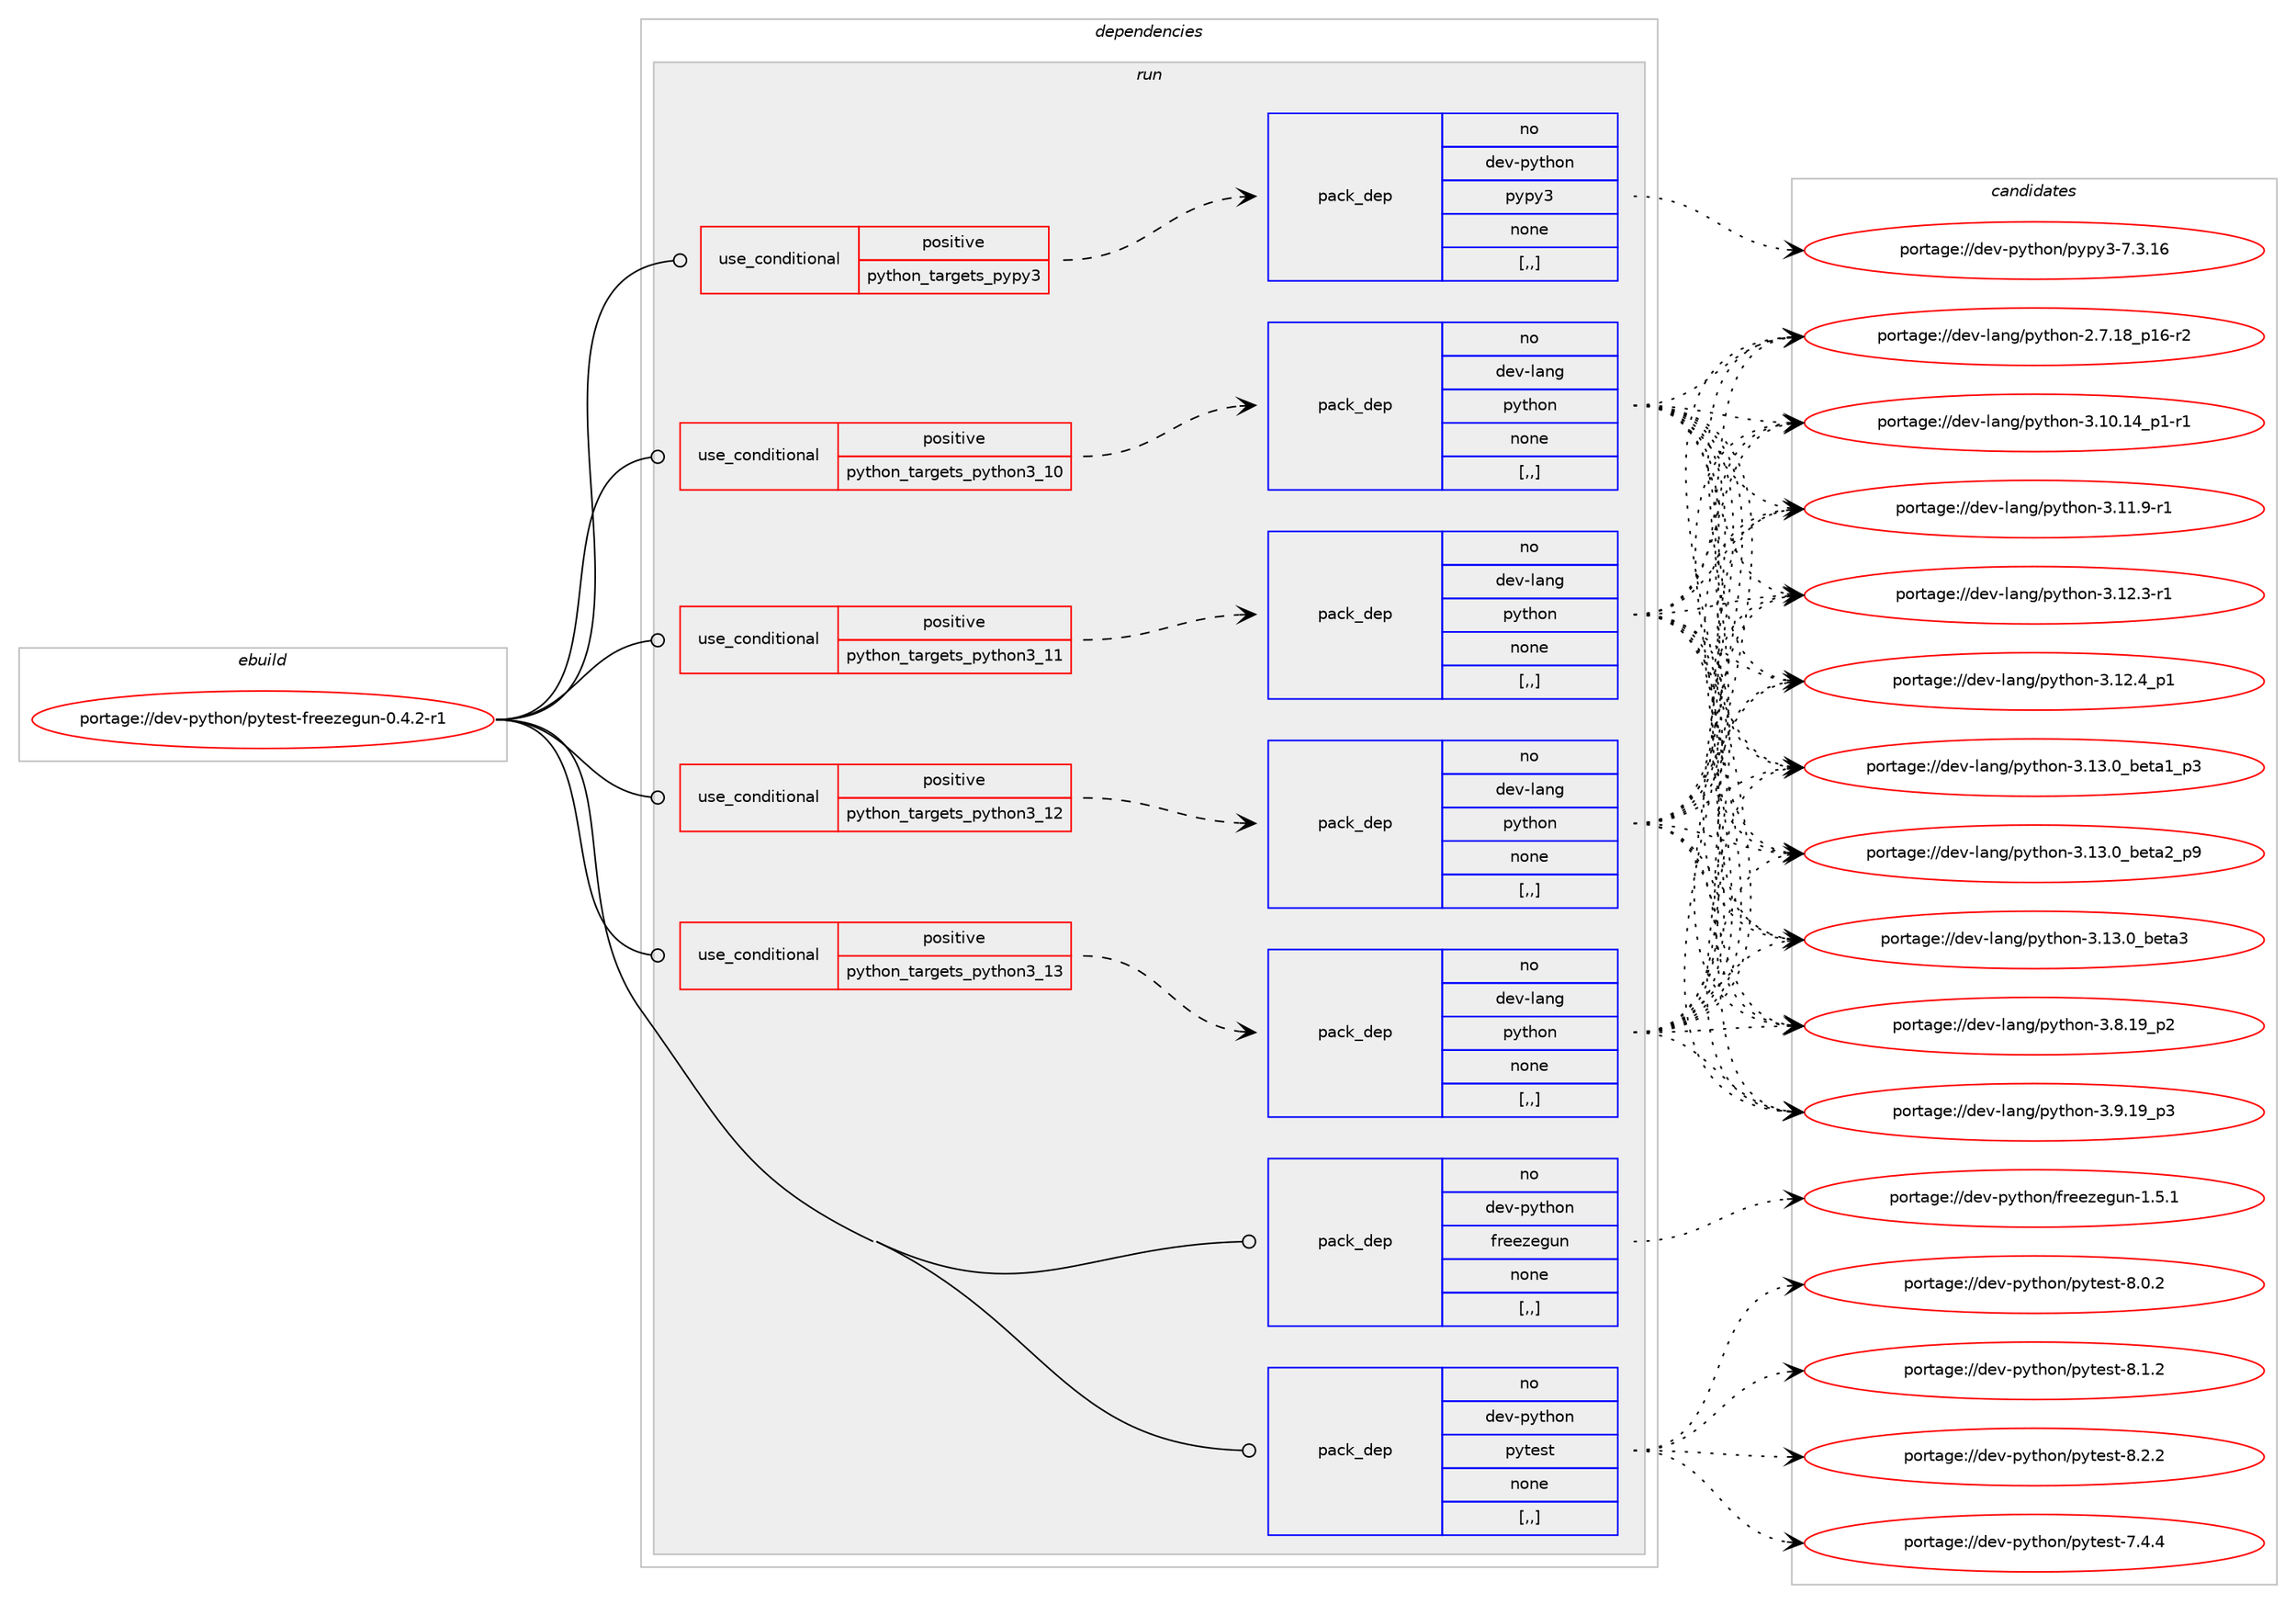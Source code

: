 digraph prolog {

# *************
# Graph options
# *************

newrank=true;
concentrate=true;
compound=true;
graph [rankdir=LR,fontname=Helvetica,fontsize=10,ranksep=1.5];#, ranksep=2.5, nodesep=0.2];
edge  [arrowhead=vee];
node  [fontname=Helvetica,fontsize=10];

# **********
# The ebuild
# **********

subgraph cluster_leftcol {
color=gray;
rank=same;
label=<<i>ebuild</i>>;
id [label="portage://dev-python/pytest-freezegun-0.4.2-r1", color=red, width=4, href="../dev-python/pytest-freezegun-0.4.2-r1.svg"];
}

# ****************
# The dependencies
# ****************

subgraph cluster_midcol {
color=gray;
label=<<i>dependencies</i>>;
subgraph cluster_compile {
fillcolor="#eeeeee";
style=filled;
label=<<i>compile</i>>;
}
subgraph cluster_compileandrun {
fillcolor="#eeeeee";
style=filled;
label=<<i>compile and run</i>>;
}
subgraph cluster_run {
fillcolor="#eeeeee";
style=filled;
label=<<i>run</i>>;
subgraph cond36721 {
dependency155148 [label=<<TABLE BORDER="0" CELLBORDER="1" CELLSPACING="0" CELLPADDING="4"><TR><TD ROWSPAN="3" CELLPADDING="10">use_conditional</TD></TR><TR><TD>positive</TD></TR><TR><TD>python_targets_pypy3</TD></TR></TABLE>>, shape=none, color=red];
subgraph pack117192 {
dependency155149 [label=<<TABLE BORDER="0" CELLBORDER="1" CELLSPACING="0" CELLPADDING="4" WIDTH="220"><TR><TD ROWSPAN="6" CELLPADDING="30">pack_dep</TD></TR><TR><TD WIDTH="110">no</TD></TR><TR><TD>dev-python</TD></TR><TR><TD>pypy3</TD></TR><TR><TD>none</TD></TR><TR><TD>[,,]</TD></TR></TABLE>>, shape=none, color=blue];
}
dependency155148:e -> dependency155149:w [weight=20,style="dashed",arrowhead="vee"];
}
id:e -> dependency155148:w [weight=20,style="solid",arrowhead="odot"];
subgraph cond36722 {
dependency155150 [label=<<TABLE BORDER="0" CELLBORDER="1" CELLSPACING="0" CELLPADDING="4"><TR><TD ROWSPAN="3" CELLPADDING="10">use_conditional</TD></TR><TR><TD>positive</TD></TR><TR><TD>python_targets_python3_10</TD></TR></TABLE>>, shape=none, color=red];
subgraph pack117193 {
dependency155151 [label=<<TABLE BORDER="0" CELLBORDER="1" CELLSPACING="0" CELLPADDING="4" WIDTH="220"><TR><TD ROWSPAN="6" CELLPADDING="30">pack_dep</TD></TR><TR><TD WIDTH="110">no</TD></TR><TR><TD>dev-lang</TD></TR><TR><TD>python</TD></TR><TR><TD>none</TD></TR><TR><TD>[,,]</TD></TR></TABLE>>, shape=none, color=blue];
}
dependency155150:e -> dependency155151:w [weight=20,style="dashed",arrowhead="vee"];
}
id:e -> dependency155150:w [weight=20,style="solid",arrowhead="odot"];
subgraph cond36723 {
dependency155152 [label=<<TABLE BORDER="0" CELLBORDER="1" CELLSPACING="0" CELLPADDING="4"><TR><TD ROWSPAN="3" CELLPADDING="10">use_conditional</TD></TR><TR><TD>positive</TD></TR><TR><TD>python_targets_python3_11</TD></TR></TABLE>>, shape=none, color=red];
subgraph pack117194 {
dependency155153 [label=<<TABLE BORDER="0" CELLBORDER="1" CELLSPACING="0" CELLPADDING="4" WIDTH="220"><TR><TD ROWSPAN="6" CELLPADDING="30">pack_dep</TD></TR><TR><TD WIDTH="110">no</TD></TR><TR><TD>dev-lang</TD></TR><TR><TD>python</TD></TR><TR><TD>none</TD></TR><TR><TD>[,,]</TD></TR></TABLE>>, shape=none, color=blue];
}
dependency155152:e -> dependency155153:w [weight=20,style="dashed",arrowhead="vee"];
}
id:e -> dependency155152:w [weight=20,style="solid",arrowhead="odot"];
subgraph cond36724 {
dependency155154 [label=<<TABLE BORDER="0" CELLBORDER="1" CELLSPACING="0" CELLPADDING="4"><TR><TD ROWSPAN="3" CELLPADDING="10">use_conditional</TD></TR><TR><TD>positive</TD></TR><TR><TD>python_targets_python3_12</TD></TR></TABLE>>, shape=none, color=red];
subgraph pack117195 {
dependency155155 [label=<<TABLE BORDER="0" CELLBORDER="1" CELLSPACING="0" CELLPADDING="4" WIDTH="220"><TR><TD ROWSPAN="6" CELLPADDING="30">pack_dep</TD></TR><TR><TD WIDTH="110">no</TD></TR><TR><TD>dev-lang</TD></TR><TR><TD>python</TD></TR><TR><TD>none</TD></TR><TR><TD>[,,]</TD></TR></TABLE>>, shape=none, color=blue];
}
dependency155154:e -> dependency155155:w [weight=20,style="dashed",arrowhead="vee"];
}
id:e -> dependency155154:w [weight=20,style="solid",arrowhead="odot"];
subgraph cond36725 {
dependency155156 [label=<<TABLE BORDER="0" CELLBORDER="1" CELLSPACING="0" CELLPADDING="4"><TR><TD ROWSPAN="3" CELLPADDING="10">use_conditional</TD></TR><TR><TD>positive</TD></TR><TR><TD>python_targets_python3_13</TD></TR></TABLE>>, shape=none, color=red];
subgraph pack117196 {
dependency155157 [label=<<TABLE BORDER="0" CELLBORDER="1" CELLSPACING="0" CELLPADDING="4" WIDTH="220"><TR><TD ROWSPAN="6" CELLPADDING="30">pack_dep</TD></TR><TR><TD WIDTH="110">no</TD></TR><TR><TD>dev-lang</TD></TR><TR><TD>python</TD></TR><TR><TD>none</TD></TR><TR><TD>[,,]</TD></TR></TABLE>>, shape=none, color=blue];
}
dependency155156:e -> dependency155157:w [weight=20,style="dashed",arrowhead="vee"];
}
id:e -> dependency155156:w [weight=20,style="solid",arrowhead="odot"];
subgraph pack117197 {
dependency155158 [label=<<TABLE BORDER="0" CELLBORDER="1" CELLSPACING="0" CELLPADDING="4" WIDTH="220"><TR><TD ROWSPAN="6" CELLPADDING="30">pack_dep</TD></TR><TR><TD WIDTH="110">no</TD></TR><TR><TD>dev-python</TD></TR><TR><TD>freezegun</TD></TR><TR><TD>none</TD></TR><TR><TD>[,,]</TD></TR></TABLE>>, shape=none, color=blue];
}
id:e -> dependency155158:w [weight=20,style="solid",arrowhead="odot"];
subgraph pack117198 {
dependency155159 [label=<<TABLE BORDER="0" CELLBORDER="1" CELLSPACING="0" CELLPADDING="4" WIDTH="220"><TR><TD ROWSPAN="6" CELLPADDING="30">pack_dep</TD></TR><TR><TD WIDTH="110">no</TD></TR><TR><TD>dev-python</TD></TR><TR><TD>pytest</TD></TR><TR><TD>none</TD></TR><TR><TD>[,,]</TD></TR></TABLE>>, shape=none, color=blue];
}
id:e -> dependency155159:w [weight=20,style="solid",arrowhead="odot"];
}
}

# **************
# The candidates
# **************

subgraph cluster_choices {
rank=same;
color=gray;
label=<<i>candidates</i>>;

subgraph choice117192 {
color=black;
nodesep=1;
choice10010111845112121116104111110471121211121215145554651464954 [label="portage://dev-python/pypy3-7.3.16", color=red, width=4,href="../dev-python/pypy3-7.3.16.svg"];
dependency155149:e -> choice10010111845112121116104111110471121211121215145554651464954:w [style=dotted,weight="100"];
}
subgraph choice117193 {
color=black;
nodesep=1;
choice100101118451089711010347112121116104111110455046554649569511249544511450 [label="portage://dev-lang/python-2.7.18_p16-r2", color=red, width=4,href="../dev-lang/python-2.7.18_p16-r2.svg"];
choice100101118451089711010347112121116104111110455146494846495295112494511449 [label="portage://dev-lang/python-3.10.14_p1-r1", color=red, width=4,href="../dev-lang/python-3.10.14_p1-r1.svg"];
choice100101118451089711010347112121116104111110455146494946574511449 [label="portage://dev-lang/python-3.11.9-r1", color=red, width=4,href="../dev-lang/python-3.11.9-r1.svg"];
choice100101118451089711010347112121116104111110455146495046514511449 [label="portage://dev-lang/python-3.12.3-r1", color=red, width=4,href="../dev-lang/python-3.12.3-r1.svg"];
choice100101118451089711010347112121116104111110455146495046529511249 [label="portage://dev-lang/python-3.12.4_p1", color=red, width=4,href="../dev-lang/python-3.12.4_p1.svg"];
choice10010111845108971101034711212111610411111045514649514648959810111697499511251 [label="portage://dev-lang/python-3.13.0_beta1_p3", color=red, width=4,href="../dev-lang/python-3.13.0_beta1_p3.svg"];
choice10010111845108971101034711212111610411111045514649514648959810111697509511257 [label="portage://dev-lang/python-3.13.0_beta2_p9", color=red, width=4,href="../dev-lang/python-3.13.0_beta2_p9.svg"];
choice1001011184510897110103471121211161041111104551464951464895981011169751 [label="portage://dev-lang/python-3.13.0_beta3", color=red, width=4,href="../dev-lang/python-3.13.0_beta3.svg"];
choice100101118451089711010347112121116104111110455146564649579511250 [label="portage://dev-lang/python-3.8.19_p2", color=red, width=4,href="../dev-lang/python-3.8.19_p2.svg"];
choice100101118451089711010347112121116104111110455146574649579511251 [label="portage://dev-lang/python-3.9.19_p3", color=red, width=4,href="../dev-lang/python-3.9.19_p3.svg"];
dependency155151:e -> choice100101118451089711010347112121116104111110455046554649569511249544511450:w [style=dotted,weight="100"];
dependency155151:e -> choice100101118451089711010347112121116104111110455146494846495295112494511449:w [style=dotted,weight="100"];
dependency155151:e -> choice100101118451089711010347112121116104111110455146494946574511449:w [style=dotted,weight="100"];
dependency155151:e -> choice100101118451089711010347112121116104111110455146495046514511449:w [style=dotted,weight="100"];
dependency155151:e -> choice100101118451089711010347112121116104111110455146495046529511249:w [style=dotted,weight="100"];
dependency155151:e -> choice10010111845108971101034711212111610411111045514649514648959810111697499511251:w [style=dotted,weight="100"];
dependency155151:e -> choice10010111845108971101034711212111610411111045514649514648959810111697509511257:w [style=dotted,weight="100"];
dependency155151:e -> choice1001011184510897110103471121211161041111104551464951464895981011169751:w [style=dotted,weight="100"];
dependency155151:e -> choice100101118451089711010347112121116104111110455146564649579511250:w [style=dotted,weight="100"];
dependency155151:e -> choice100101118451089711010347112121116104111110455146574649579511251:w [style=dotted,weight="100"];
}
subgraph choice117194 {
color=black;
nodesep=1;
choice100101118451089711010347112121116104111110455046554649569511249544511450 [label="portage://dev-lang/python-2.7.18_p16-r2", color=red, width=4,href="../dev-lang/python-2.7.18_p16-r2.svg"];
choice100101118451089711010347112121116104111110455146494846495295112494511449 [label="portage://dev-lang/python-3.10.14_p1-r1", color=red, width=4,href="../dev-lang/python-3.10.14_p1-r1.svg"];
choice100101118451089711010347112121116104111110455146494946574511449 [label="portage://dev-lang/python-3.11.9-r1", color=red, width=4,href="../dev-lang/python-3.11.9-r1.svg"];
choice100101118451089711010347112121116104111110455146495046514511449 [label="portage://dev-lang/python-3.12.3-r1", color=red, width=4,href="../dev-lang/python-3.12.3-r1.svg"];
choice100101118451089711010347112121116104111110455146495046529511249 [label="portage://dev-lang/python-3.12.4_p1", color=red, width=4,href="../dev-lang/python-3.12.4_p1.svg"];
choice10010111845108971101034711212111610411111045514649514648959810111697499511251 [label="portage://dev-lang/python-3.13.0_beta1_p3", color=red, width=4,href="../dev-lang/python-3.13.0_beta1_p3.svg"];
choice10010111845108971101034711212111610411111045514649514648959810111697509511257 [label="portage://dev-lang/python-3.13.0_beta2_p9", color=red, width=4,href="../dev-lang/python-3.13.0_beta2_p9.svg"];
choice1001011184510897110103471121211161041111104551464951464895981011169751 [label="portage://dev-lang/python-3.13.0_beta3", color=red, width=4,href="../dev-lang/python-3.13.0_beta3.svg"];
choice100101118451089711010347112121116104111110455146564649579511250 [label="portage://dev-lang/python-3.8.19_p2", color=red, width=4,href="../dev-lang/python-3.8.19_p2.svg"];
choice100101118451089711010347112121116104111110455146574649579511251 [label="portage://dev-lang/python-3.9.19_p3", color=red, width=4,href="../dev-lang/python-3.9.19_p3.svg"];
dependency155153:e -> choice100101118451089711010347112121116104111110455046554649569511249544511450:w [style=dotted,weight="100"];
dependency155153:e -> choice100101118451089711010347112121116104111110455146494846495295112494511449:w [style=dotted,weight="100"];
dependency155153:e -> choice100101118451089711010347112121116104111110455146494946574511449:w [style=dotted,weight="100"];
dependency155153:e -> choice100101118451089711010347112121116104111110455146495046514511449:w [style=dotted,weight="100"];
dependency155153:e -> choice100101118451089711010347112121116104111110455146495046529511249:w [style=dotted,weight="100"];
dependency155153:e -> choice10010111845108971101034711212111610411111045514649514648959810111697499511251:w [style=dotted,weight="100"];
dependency155153:e -> choice10010111845108971101034711212111610411111045514649514648959810111697509511257:w [style=dotted,weight="100"];
dependency155153:e -> choice1001011184510897110103471121211161041111104551464951464895981011169751:w [style=dotted,weight="100"];
dependency155153:e -> choice100101118451089711010347112121116104111110455146564649579511250:w [style=dotted,weight="100"];
dependency155153:e -> choice100101118451089711010347112121116104111110455146574649579511251:w [style=dotted,weight="100"];
}
subgraph choice117195 {
color=black;
nodesep=1;
choice100101118451089711010347112121116104111110455046554649569511249544511450 [label="portage://dev-lang/python-2.7.18_p16-r2", color=red, width=4,href="../dev-lang/python-2.7.18_p16-r2.svg"];
choice100101118451089711010347112121116104111110455146494846495295112494511449 [label="portage://dev-lang/python-3.10.14_p1-r1", color=red, width=4,href="../dev-lang/python-3.10.14_p1-r1.svg"];
choice100101118451089711010347112121116104111110455146494946574511449 [label="portage://dev-lang/python-3.11.9-r1", color=red, width=4,href="../dev-lang/python-3.11.9-r1.svg"];
choice100101118451089711010347112121116104111110455146495046514511449 [label="portage://dev-lang/python-3.12.3-r1", color=red, width=4,href="../dev-lang/python-3.12.3-r1.svg"];
choice100101118451089711010347112121116104111110455146495046529511249 [label="portage://dev-lang/python-3.12.4_p1", color=red, width=4,href="../dev-lang/python-3.12.4_p1.svg"];
choice10010111845108971101034711212111610411111045514649514648959810111697499511251 [label="portage://dev-lang/python-3.13.0_beta1_p3", color=red, width=4,href="../dev-lang/python-3.13.0_beta1_p3.svg"];
choice10010111845108971101034711212111610411111045514649514648959810111697509511257 [label="portage://dev-lang/python-3.13.0_beta2_p9", color=red, width=4,href="../dev-lang/python-3.13.0_beta2_p9.svg"];
choice1001011184510897110103471121211161041111104551464951464895981011169751 [label="portage://dev-lang/python-3.13.0_beta3", color=red, width=4,href="../dev-lang/python-3.13.0_beta3.svg"];
choice100101118451089711010347112121116104111110455146564649579511250 [label="portage://dev-lang/python-3.8.19_p2", color=red, width=4,href="../dev-lang/python-3.8.19_p2.svg"];
choice100101118451089711010347112121116104111110455146574649579511251 [label="portage://dev-lang/python-3.9.19_p3", color=red, width=4,href="../dev-lang/python-3.9.19_p3.svg"];
dependency155155:e -> choice100101118451089711010347112121116104111110455046554649569511249544511450:w [style=dotted,weight="100"];
dependency155155:e -> choice100101118451089711010347112121116104111110455146494846495295112494511449:w [style=dotted,weight="100"];
dependency155155:e -> choice100101118451089711010347112121116104111110455146494946574511449:w [style=dotted,weight="100"];
dependency155155:e -> choice100101118451089711010347112121116104111110455146495046514511449:w [style=dotted,weight="100"];
dependency155155:e -> choice100101118451089711010347112121116104111110455146495046529511249:w [style=dotted,weight="100"];
dependency155155:e -> choice10010111845108971101034711212111610411111045514649514648959810111697499511251:w [style=dotted,weight="100"];
dependency155155:e -> choice10010111845108971101034711212111610411111045514649514648959810111697509511257:w [style=dotted,weight="100"];
dependency155155:e -> choice1001011184510897110103471121211161041111104551464951464895981011169751:w [style=dotted,weight="100"];
dependency155155:e -> choice100101118451089711010347112121116104111110455146564649579511250:w [style=dotted,weight="100"];
dependency155155:e -> choice100101118451089711010347112121116104111110455146574649579511251:w [style=dotted,weight="100"];
}
subgraph choice117196 {
color=black;
nodesep=1;
choice100101118451089711010347112121116104111110455046554649569511249544511450 [label="portage://dev-lang/python-2.7.18_p16-r2", color=red, width=4,href="../dev-lang/python-2.7.18_p16-r2.svg"];
choice100101118451089711010347112121116104111110455146494846495295112494511449 [label="portage://dev-lang/python-3.10.14_p1-r1", color=red, width=4,href="../dev-lang/python-3.10.14_p1-r1.svg"];
choice100101118451089711010347112121116104111110455146494946574511449 [label="portage://dev-lang/python-3.11.9-r1", color=red, width=4,href="../dev-lang/python-3.11.9-r1.svg"];
choice100101118451089711010347112121116104111110455146495046514511449 [label="portage://dev-lang/python-3.12.3-r1", color=red, width=4,href="../dev-lang/python-3.12.3-r1.svg"];
choice100101118451089711010347112121116104111110455146495046529511249 [label="portage://dev-lang/python-3.12.4_p1", color=red, width=4,href="../dev-lang/python-3.12.4_p1.svg"];
choice10010111845108971101034711212111610411111045514649514648959810111697499511251 [label="portage://dev-lang/python-3.13.0_beta1_p3", color=red, width=4,href="../dev-lang/python-3.13.0_beta1_p3.svg"];
choice10010111845108971101034711212111610411111045514649514648959810111697509511257 [label="portage://dev-lang/python-3.13.0_beta2_p9", color=red, width=4,href="../dev-lang/python-3.13.0_beta2_p9.svg"];
choice1001011184510897110103471121211161041111104551464951464895981011169751 [label="portage://dev-lang/python-3.13.0_beta3", color=red, width=4,href="../dev-lang/python-3.13.0_beta3.svg"];
choice100101118451089711010347112121116104111110455146564649579511250 [label="portage://dev-lang/python-3.8.19_p2", color=red, width=4,href="../dev-lang/python-3.8.19_p2.svg"];
choice100101118451089711010347112121116104111110455146574649579511251 [label="portage://dev-lang/python-3.9.19_p3", color=red, width=4,href="../dev-lang/python-3.9.19_p3.svg"];
dependency155157:e -> choice100101118451089711010347112121116104111110455046554649569511249544511450:w [style=dotted,weight="100"];
dependency155157:e -> choice100101118451089711010347112121116104111110455146494846495295112494511449:w [style=dotted,weight="100"];
dependency155157:e -> choice100101118451089711010347112121116104111110455146494946574511449:w [style=dotted,weight="100"];
dependency155157:e -> choice100101118451089711010347112121116104111110455146495046514511449:w [style=dotted,weight="100"];
dependency155157:e -> choice100101118451089711010347112121116104111110455146495046529511249:w [style=dotted,weight="100"];
dependency155157:e -> choice10010111845108971101034711212111610411111045514649514648959810111697499511251:w [style=dotted,weight="100"];
dependency155157:e -> choice10010111845108971101034711212111610411111045514649514648959810111697509511257:w [style=dotted,weight="100"];
dependency155157:e -> choice1001011184510897110103471121211161041111104551464951464895981011169751:w [style=dotted,weight="100"];
dependency155157:e -> choice100101118451089711010347112121116104111110455146564649579511250:w [style=dotted,weight="100"];
dependency155157:e -> choice100101118451089711010347112121116104111110455146574649579511251:w [style=dotted,weight="100"];
}
subgraph choice117197 {
color=black;
nodesep=1;
choice1001011184511212111610411111047102114101101122101103117110454946534649 [label="portage://dev-python/freezegun-1.5.1", color=red, width=4,href="../dev-python/freezegun-1.5.1.svg"];
dependency155158:e -> choice1001011184511212111610411111047102114101101122101103117110454946534649:w [style=dotted,weight="100"];
}
subgraph choice117198 {
color=black;
nodesep=1;
choice1001011184511212111610411111047112121116101115116455546524652 [label="portage://dev-python/pytest-7.4.4", color=red, width=4,href="../dev-python/pytest-7.4.4.svg"];
choice1001011184511212111610411111047112121116101115116455646484650 [label="portage://dev-python/pytest-8.0.2", color=red, width=4,href="../dev-python/pytest-8.0.2.svg"];
choice1001011184511212111610411111047112121116101115116455646494650 [label="portage://dev-python/pytest-8.1.2", color=red, width=4,href="../dev-python/pytest-8.1.2.svg"];
choice1001011184511212111610411111047112121116101115116455646504650 [label="portage://dev-python/pytest-8.2.2", color=red, width=4,href="../dev-python/pytest-8.2.2.svg"];
dependency155159:e -> choice1001011184511212111610411111047112121116101115116455546524652:w [style=dotted,weight="100"];
dependency155159:e -> choice1001011184511212111610411111047112121116101115116455646484650:w [style=dotted,weight="100"];
dependency155159:e -> choice1001011184511212111610411111047112121116101115116455646494650:w [style=dotted,weight="100"];
dependency155159:e -> choice1001011184511212111610411111047112121116101115116455646504650:w [style=dotted,weight="100"];
}
}

}
